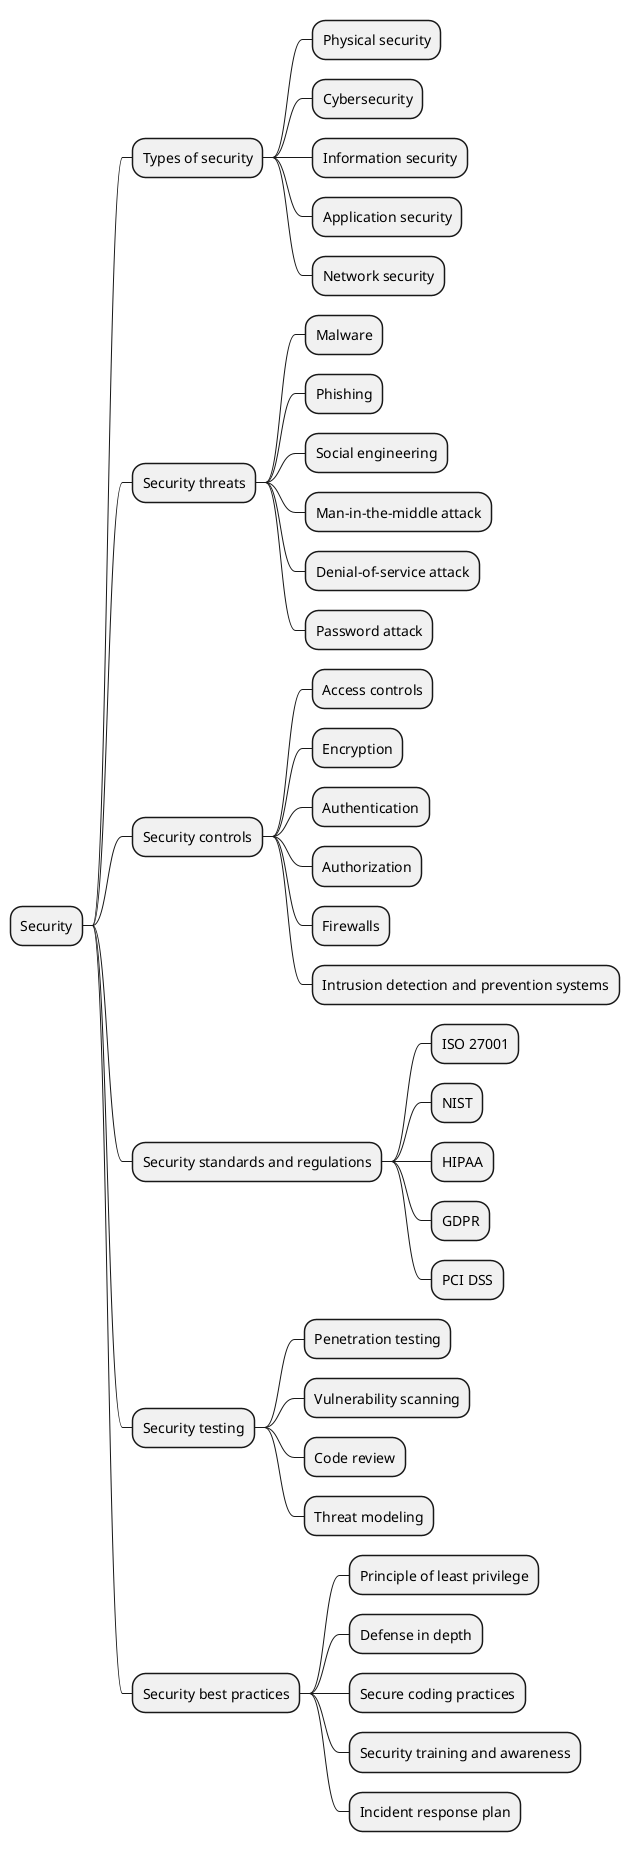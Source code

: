 @startmindmap
* Security
** Types of security
*** Physical security
*** Cybersecurity
*** Information security
*** Application security
*** Network security
** Security threats
*** Malware
*** Phishing
*** Social engineering
*** Man-in-the-middle attack
*** Denial-of-service attack
*** Password attack
** Security controls
*** Access controls
*** Encryption
*** Authentication
*** Authorization
*** Firewalls
*** Intrusion detection and prevention systems
** Security standards and regulations
*** ISO 27001
*** NIST
*** HIPAA
*** GDPR
*** PCI DSS
** Security testing
*** Penetration testing
*** Vulnerability scanning
*** Code review
*** Threat modeling
** Security best practices
*** Principle of least privilege
*** Defense in depth
*** Secure coding practices
*** Security training and awareness
*** Incident response plan
@endmindmap
